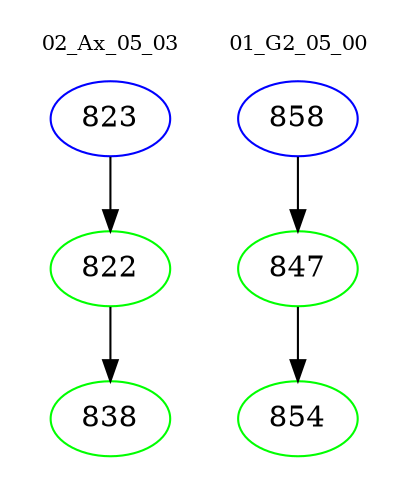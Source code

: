 digraph{
subgraph cluster_0 {
color = white
label = "02_Ax_05_03";
fontsize=10;
T0_823 [label="823", color="blue"]
T0_823 -> T0_822 [color="black"]
T0_822 [label="822", color="green"]
T0_822 -> T0_838 [color="black"]
T0_838 [label="838", color="green"]
}
subgraph cluster_1 {
color = white
label = "01_G2_05_00";
fontsize=10;
T1_858 [label="858", color="blue"]
T1_858 -> T1_847 [color="black"]
T1_847 [label="847", color="green"]
T1_847 -> T1_854 [color="black"]
T1_854 [label="854", color="green"]
}
}
